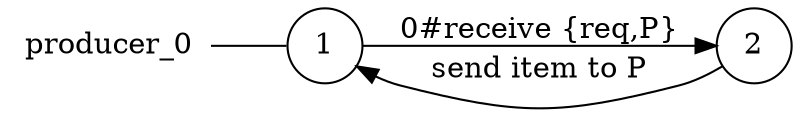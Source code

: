 digraph producer_0 {
	rankdir="LR";
	n_0 [label="producer_0", shape="plaintext"];
	n_1 [id="1", shape=circle, label="1"];
	n_0 -> n_1 [arrowhead=none];
	n_2 [id="2", shape=circle, label="2"];

	n_1 -> n_2 [id="[$e|2]", label="0#receive {req,P}"];
	n_2 -> n_1 [id="[$e|3]", label="send item to P"];
}
